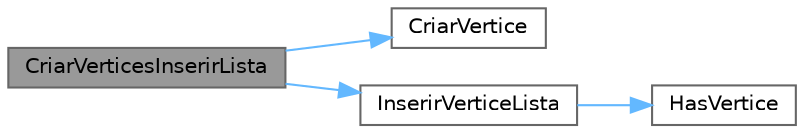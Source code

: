digraph "CriarVerticesInserirLista"
{
 // LATEX_PDF_SIZE
  bgcolor="transparent";
  edge [fontname=Helvetica,fontsize=10,labelfontname=Helvetica,labelfontsize=10];
  node [fontname=Helvetica,fontsize=10,shape=box,height=0.2,width=0.4];
  rankdir="LR";
  Node1 [id="Node000001",label="CriarVerticesInserirLista",height=0.2,width=0.4,color="gray40", fillcolor="grey60", style="filled", fontcolor="black",tooltip=" "];
  Node1 -> Node2 [id="edge4_Node000001_Node000002",color="steelblue1",style="solid",tooltip=" "];
  Node2 [id="Node000002",label="CriarVertice",height=0.2,width=0.4,color="grey40", fillcolor="white", style="filled",URL="$_vertice_8c.html#a730df06ef5793ff8ab98f81a14a51235",tooltip=" "];
  Node1 -> Node3 [id="edge5_Node000001_Node000003",color="steelblue1",style="solid",tooltip=" "];
  Node3 [id="Node000003",label="InserirVerticeLista",height=0.2,width=0.4,color="grey40", fillcolor="white", style="filled",URL="$_vertice_8c.html#a192ce9891277e5989619c65bd7d20523",tooltip=" "];
  Node3 -> Node4 [id="edge6_Node000003_Node000004",color="steelblue1",style="solid",tooltip=" "];
  Node4 [id="Node000004",label="HasVertice",height=0.2,width=0.4,color="grey40", fillcolor="white", style="filled",URL="$_vertice_8c.html#ab5e78e4ad676402c4b7b4da683da3674",tooltip=" "];
}
